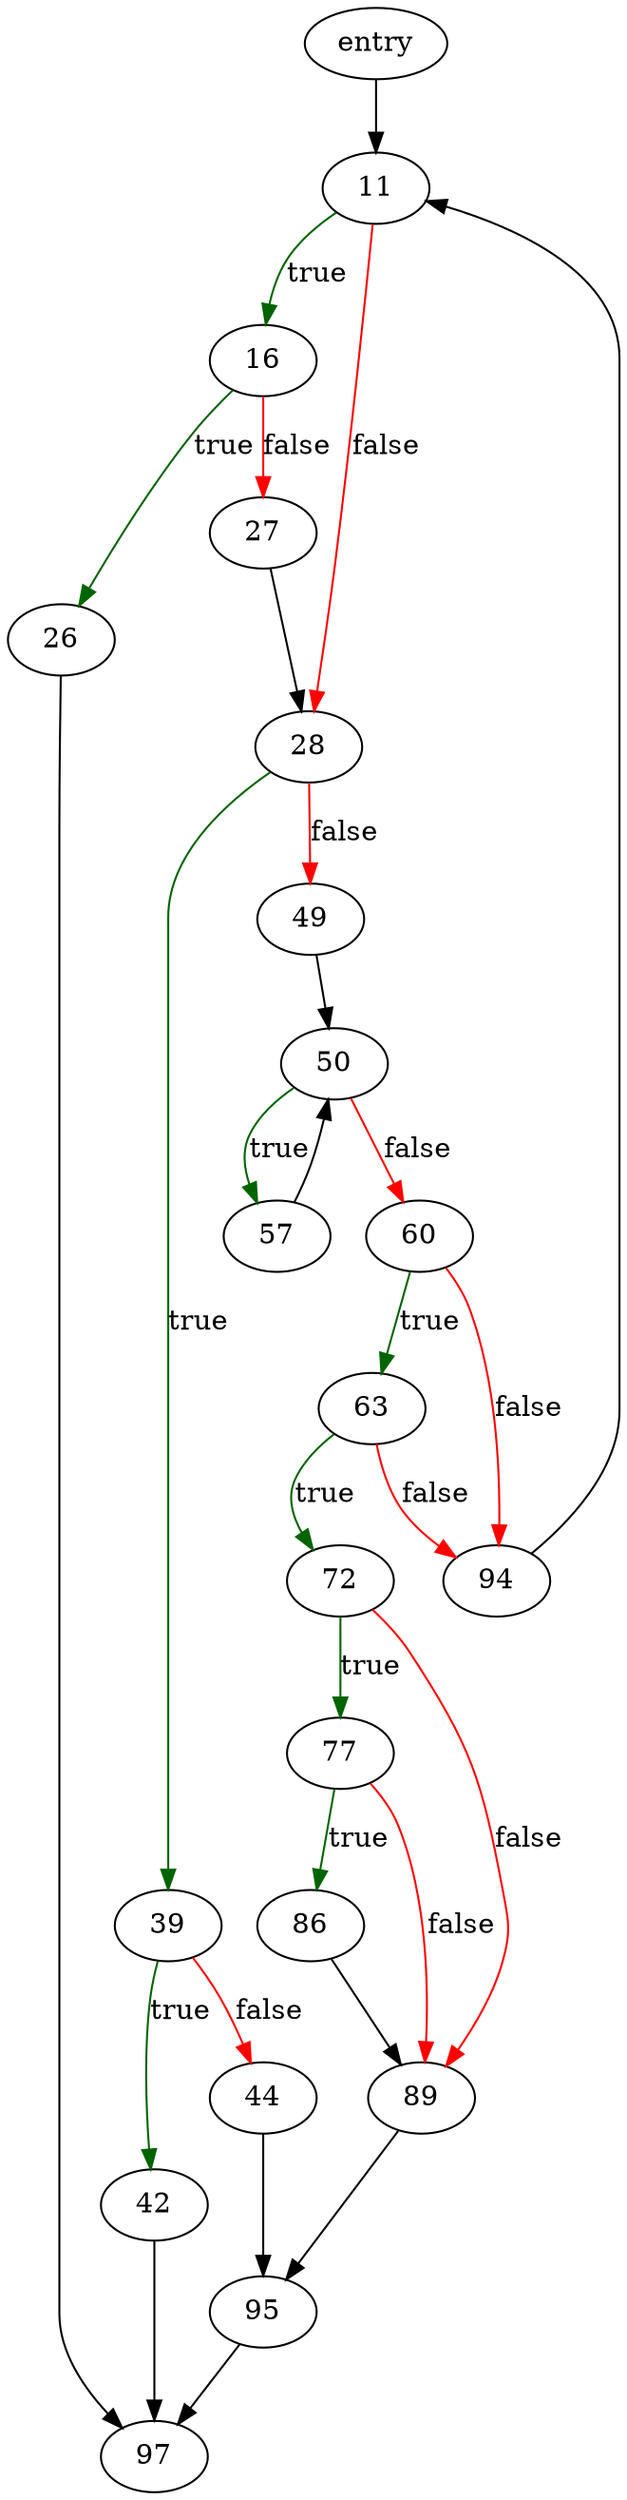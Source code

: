 digraph "local_getline" {
	// Node definitions.
	2 [label=entry];
	11;
	16;
	26;
	27;
	28;
	39;
	42;
	44;
	49;
	50;
	57;
	60;
	63;
	72;
	77;
	86;
	89;
	94;
	95;
	97;

	// Edge definitions.
	2 -> 11;
	11 -> 16 [
		color=darkgreen
		label=true
	];
	11 -> 28 [
		color=red
		label=false
	];
	16 -> 26 [
		color=darkgreen
		label=true
	];
	16 -> 27 [
		color=red
		label=false
	];
	26 -> 97;
	27 -> 28;
	28 -> 39 [
		color=darkgreen
		label=true
	];
	28 -> 49 [
		color=red
		label=false
	];
	39 -> 42 [
		color=darkgreen
		label=true
	];
	39 -> 44 [
		color=red
		label=false
	];
	42 -> 97;
	44 -> 95;
	49 -> 50;
	50 -> 57 [
		color=darkgreen
		label=true
	];
	50 -> 60 [
		color=red
		label=false
	];
	57 -> 50;
	60 -> 63 [
		color=darkgreen
		label=true
	];
	60 -> 94 [
		color=red
		label=false
	];
	63 -> 72 [
		color=darkgreen
		label=true
	];
	63 -> 94 [
		color=red
		label=false
	];
	72 -> 77 [
		color=darkgreen
		label=true
	];
	72 -> 89 [
		color=red
		label=false
	];
	77 -> 86 [
		color=darkgreen
		label=true
	];
	77 -> 89 [
		color=red
		label=false
	];
	86 -> 89;
	89 -> 95;
	94 -> 11;
	95 -> 97;
}